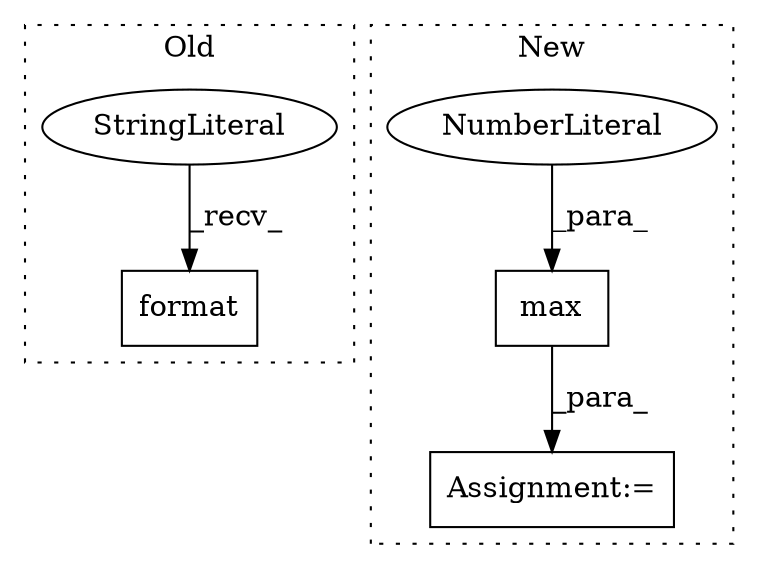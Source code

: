 digraph G {
subgraph cluster0 {
1 [label="format" a="32" s="20372,20403" l="7,1" shape="box"];
3 [label="StringLiteral" a="45" s="20248" l="123" shape="ellipse"];
label = "Old";
style="dotted";
}
subgraph cluster1 {
2 [label="max" a="32" s="20154,20169" l="4,1" shape="box"];
4 [label="Assignment:=" a="7" s="20153" l="1" shape="box"];
5 [label="NumberLiteral" a="34" s="20168" l="1" shape="ellipse"];
label = "New";
style="dotted";
}
2 -> 4 [label="_para_"];
3 -> 1 [label="_recv_"];
5 -> 2 [label="_para_"];
}